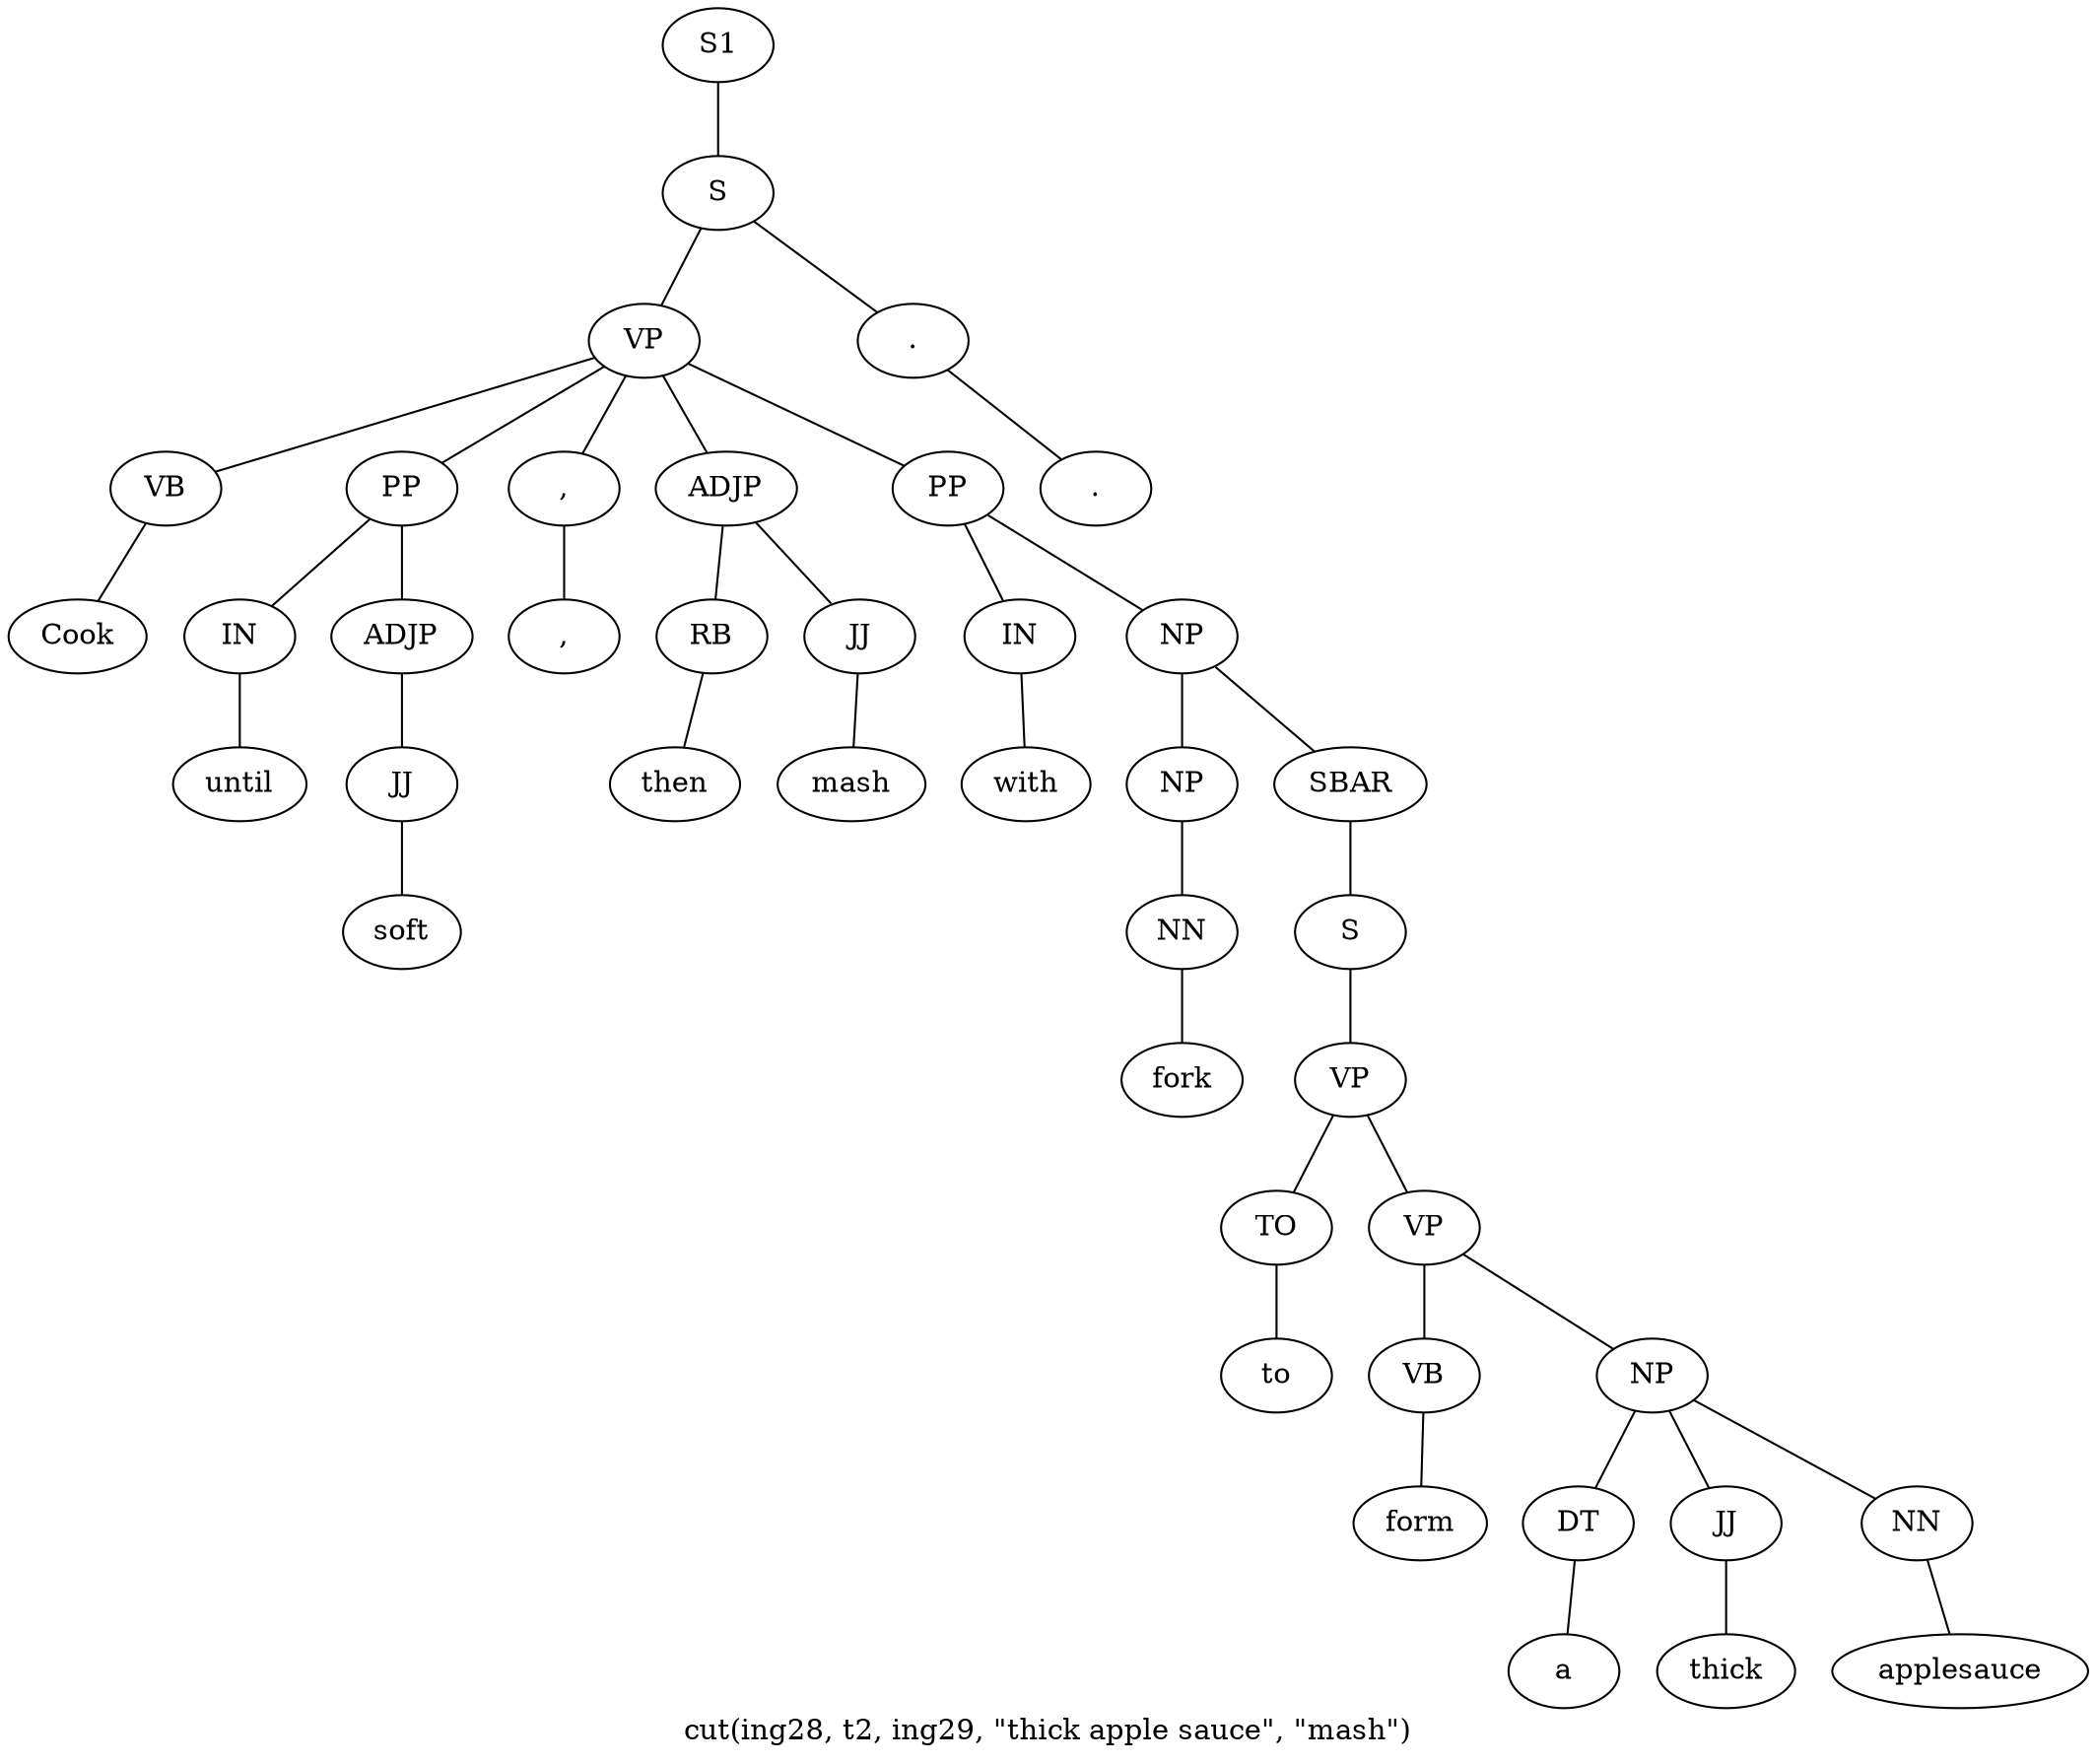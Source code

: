 graph SyntaxGraph {
	label = "cut(ing28, t2, ing29, \"thick apple sauce\", \"mash\")";
	Node0 [label="S1"];
	Node1 [label="S"];
	Node2 [label="VP"];
	Node3 [label="VB"];
	Node4 [label="Cook"];
	Node5 [label="PP"];
	Node6 [label="IN"];
	Node7 [label="until"];
	Node8 [label="ADJP"];
	Node9 [label="JJ"];
	Node10 [label="soft"];
	Node11 [label=","];
	Node12 [label=","];
	Node13 [label="ADJP"];
	Node14 [label="RB"];
	Node15 [label="then"];
	Node16 [label="JJ"];
	Node17 [label="mash"];
	Node18 [label="PP"];
	Node19 [label="IN"];
	Node20 [label="with"];
	Node21 [label="NP"];
	Node22 [label="NP"];
	Node23 [label="NN"];
	Node24 [label="fork"];
	Node25 [label="SBAR"];
	Node26 [label="S"];
	Node27 [label="VP"];
	Node28 [label="TO"];
	Node29 [label="to"];
	Node30 [label="VP"];
	Node31 [label="VB"];
	Node32 [label="form"];
	Node33 [label="NP"];
	Node34 [label="DT"];
	Node35 [label="a"];
	Node36 [label="JJ"];
	Node37 [label="thick"];
	Node38 [label="NN"];
	Node39 [label="applesauce"];
	Node40 [label="."];
	Node41 [label="."];

	Node0 -- Node1;
	Node1 -- Node2;
	Node1 -- Node40;
	Node2 -- Node3;
	Node2 -- Node5;
	Node2 -- Node11;
	Node2 -- Node13;
	Node2 -- Node18;
	Node3 -- Node4;
	Node5 -- Node6;
	Node5 -- Node8;
	Node6 -- Node7;
	Node8 -- Node9;
	Node9 -- Node10;
	Node11 -- Node12;
	Node13 -- Node14;
	Node13 -- Node16;
	Node14 -- Node15;
	Node16 -- Node17;
	Node18 -- Node19;
	Node18 -- Node21;
	Node19 -- Node20;
	Node21 -- Node22;
	Node21 -- Node25;
	Node22 -- Node23;
	Node23 -- Node24;
	Node25 -- Node26;
	Node26 -- Node27;
	Node27 -- Node28;
	Node27 -- Node30;
	Node28 -- Node29;
	Node30 -- Node31;
	Node30 -- Node33;
	Node31 -- Node32;
	Node33 -- Node34;
	Node33 -- Node36;
	Node33 -- Node38;
	Node34 -- Node35;
	Node36 -- Node37;
	Node38 -- Node39;
	Node40 -- Node41;
}